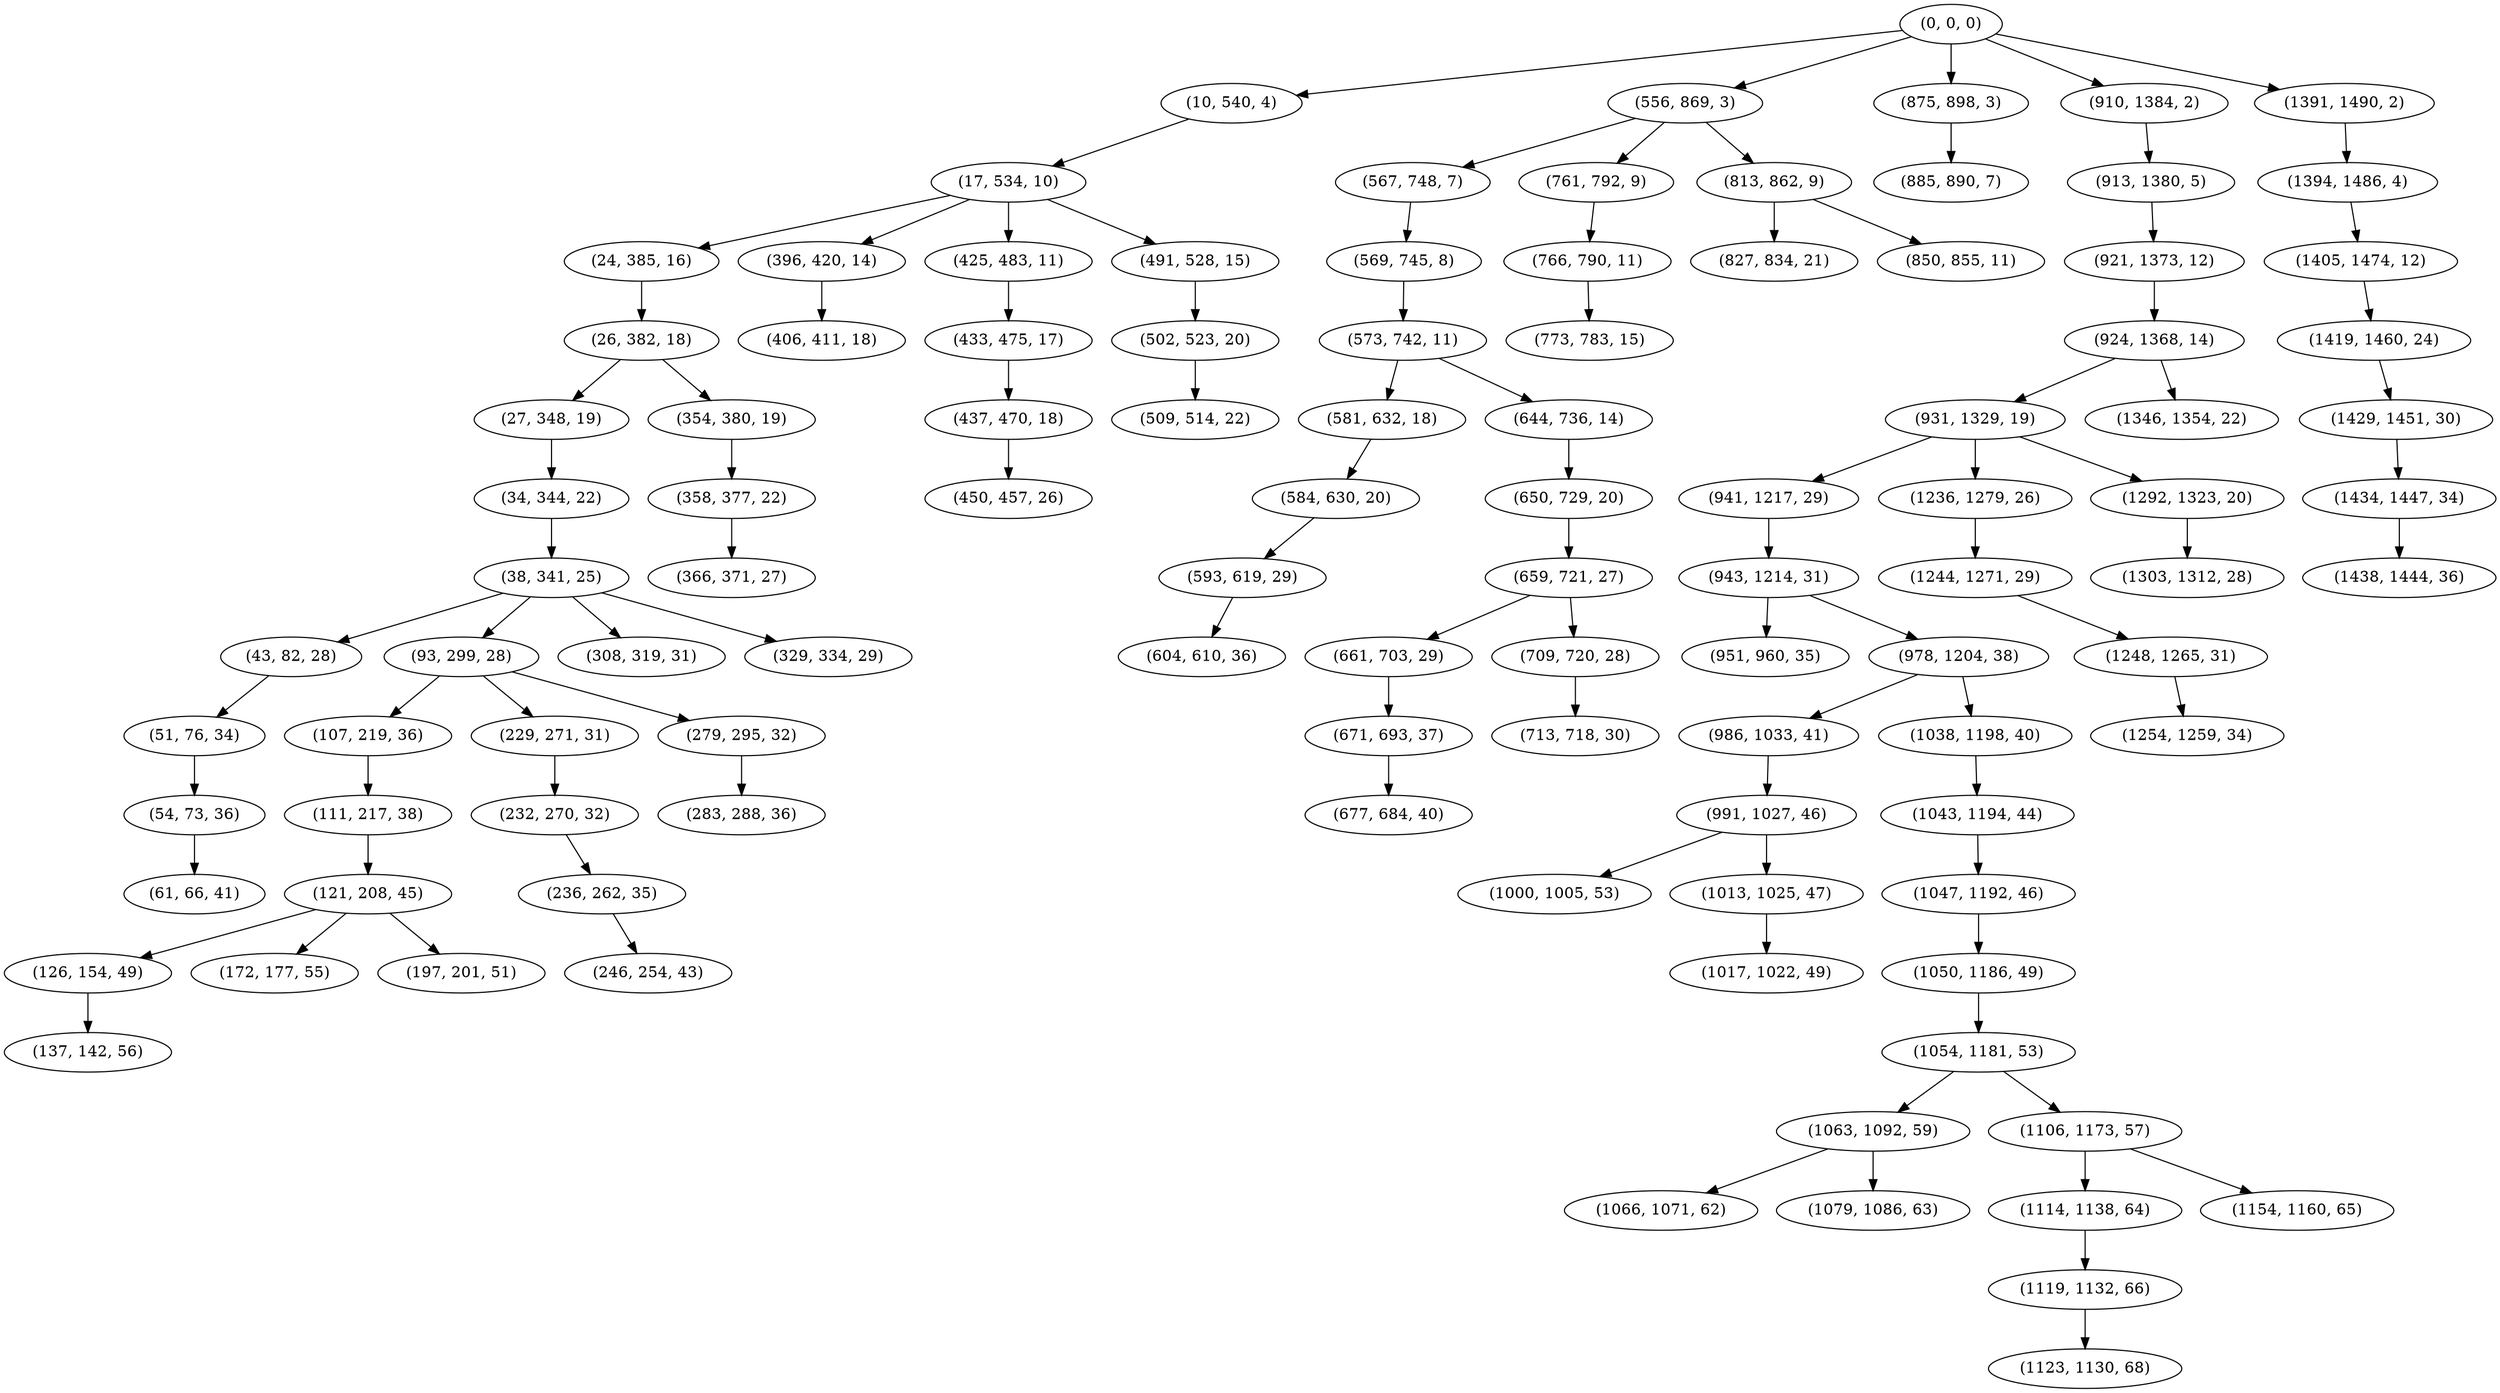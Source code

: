 digraph tree {
    "(0, 0, 0)";
    "(10, 540, 4)";
    "(17, 534, 10)";
    "(24, 385, 16)";
    "(26, 382, 18)";
    "(27, 348, 19)";
    "(34, 344, 22)";
    "(38, 341, 25)";
    "(43, 82, 28)";
    "(51, 76, 34)";
    "(54, 73, 36)";
    "(61, 66, 41)";
    "(93, 299, 28)";
    "(107, 219, 36)";
    "(111, 217, 38)";
    "(121, 208, 45)";
    "(126, 154, 49)";
    "(137, 142, 56)";
    "(172, 177, 55)";
    "(197, 201, 51)";
    "(229, 271, 31)";
    "(232, 270, 32)";
    "(236, 262, 35)";
    "(246, 254, 43)";
    "(279, 295, 32)";
    "(283, 288, 36)";
    "(308, 319, 31)";
    "(329, 334, 29)";
    "(354, 380, 19)";
    "(358, 377, 22)";
    "(366, 371, 27)";
    "(396, 420, 14)";
    "(406, 411, 18)";
    "(425, 483, 11)";
    "(433, 475, 17)";
    "(437, 470, 18)";
    "(450, 457, 26)";
    "(491, 528, 15)";
    "(502, 523, 20)";
    "(509, 514, 22)";
    "(556, 869, 3)";
    "(567, 748, 7)";
    "(569, 745, 8)";
    "(573, 742, 11)";
    "(581, 632, 18)";
    "(584, 630, 20)";
    "(593, 619, 29)";
    "(604, 610, 36)";
    "(644, 736, 14)";
    "(650, 729, 20)";
    "(659, 721, 27)";
    "(661, 703, 29)";
    "(671, 693, 37)";
    "(677, 684, 40)";
    "(709, 720, 28)";
    "(713, 718, 30)";
    "(761, 792, 9)";
    "(766, 790, 11)";
    "(773, 783, 15)";
    "(813, 862, 9)";
    "(827, 834, 21)";
    "(850, 855, 11)";
    "(875, 898, 3)";
    "(885, 890, 7)";
    "(910, 1384, 2)";
    "(913, 1380, 5)";
    "(921, 1373, 12)";
    "(924, 1368, 14)";
    "(931, 1329, 19)";
    "(941, 1217, 29)";
    "(943, 1214, 31)";
    "(951, 960, 35)";
    "(978, 1204, 38)";
    "(986, 1033, 41)";
    "(991, 1027, 46)";
    "(1000, 1005, 53)";
    "(1013, 1025, 47)";
    "(1017, 1022, 49)";
    "(1038, 1198, 40)";
    "(1043, 1194, 44)";
    "(1047, 1192, 46)";
    "(1050, 1186, 49)";
    "(1054, 1181, 53)";
    "(1063, 1092, 59)";
    "(1066, 1071, 62)";
    "(1079, 1086, 63)";
    "(1106, 1173, 57)";
    "(1114, 1138, 64)";
    "(1119, 1132, 66)";
    "(1123, 1130, 68)";
    "(1154, 1160, 65)";
    "(1236, 1279, 26)";
    "(1244, 1271, 29)";
    "(1248, 1265, 31)";
    "(1254, 1259, 34)";
    "(1292, 1323, 20)";
    "(1303, 1312, 28)";
    "(1346, 1354, 22)";
    "(1391, 1490, 2)";
    "(1394, 1486, 4)";
    "(1405, 1474, 12)";
    "(1419, 1460, 24)";
    "(1429, 1451, 30)";
    "(1434, 1447, 34)";
    "(1438, 1444, 36)";
    "(0, 0, 0)" -> "(10, 540, 4)";
    "(0, 0, 0)" -> "(556, 869, 3)";
    "(0, 0, 0)" -> "(875, 898, 3)";
    "(0, 0, 0)" -> "(910, 1384, 2)";
    "(0, 0, 0)" -> "(1391, 1490, 2)";
    "(10, 540, 4)" -> "(17, 534, 10)";
    "(17, 534, 10)" -> "(24, 385, 16)";
    "(17, 534, 10)" -> "(396, 420, 14)";
    "(17, 534, 10)" -> "(425, 483, 11)";
    "(17, 534, 10)" -> "(491, 528, 15)";
    "(24, 385, 16)" -> "(26, 382, 18)";
    "(26, 382, 18)" -> "(27, 348, 19)";
    "(26, 382, 18)" -> "(354, 380, 19)";
    "(27, 348, 19)" -> "(34, 344, 22)";
    "(34, 344, 22)" -> "(38, 341, 25)";
    "(38, 341, 25)" -> "(43, 82, 28)";
    "(38, 341, 25)" -> "(93, 299, 28)";
    "(38, 341, 25)" -> "(308, 319, 31)";
    "(38, 341, 25)" -> "(329, 334, 29)";
    "(43, 82, 28)" -> "(51, 76, 34)";
    "(51, 76, 34)" -> "(54, 73, 36)";
    "(54, 73, 36)" -> "(61, 66, 41)";
    "(93, 299, 28)" -> "(107, 219, 36)";
    "(93, 299, 28)" -> "(229, 271, 31)";
    "(93, 299, 28)" -> "(279, 295, 32)";
    "(107, 219, 36)" -> "(111, 217, 38)";
    "(111, 217, 38)" -> "(121, 208, 45)";
    "(121, 208, 45)" -> "(126, 154, 49)";
    "(121, 208, 45)" -> "(172, 177, 55)";
    "(121, 208, 45)" -> "(197, 201, 51)";
    "(126, 154, 49)" -> "(137, 142, 56)";
    "(229, 271, 31)" -> "(232, 270, 32)";
    "(232, 270, 32)" -> "(236, 262, 35)";
    "(236, 262, 35)" -> "(246, 254, 43)";
    "(279, 295, 32)" -> "(283, 288, 36)";
    "(354, 380, 19)" -> "(358, 377, 22)";
    "(358, 377, 22)" -> "(366, 371, 27)";
    "(396, 420, 14)" -> "(406, 411, 18)";
    "(425, 483, 11)" -> "(433, 475, 17)";
    "(433, 475, 17)" -> "(437, 470, 18)";
    "(437, 470, 18)" -> "(450, 457, 26)";
    "(491, 528, 15)" -> "(502, 523, 20)";
    "(502, 523, 20)" -> "(509, 514, 22)";
    "(556, 869, 3)" -> "(567, 748, 7)";
    "(556, 869, 3)" -> "(761, 792, 9)";
    "(556, 869, 3)" -> "(813, 862, 9)";
    "(567, 748, 7)" -> "(569, 745, 8)";
    "(569, 745, 8)" -> "(573, 742, 11)";
    "(573, 742, 11)" -> "(581, 632, 18)";
    "(573, 742, 11)" -> "(644, 736, 14)";
    "(581, 632, 18)" -> "(584, 630, 20)";
    "(584, 630, 20)" -> "(593, 619, 29)";
    "(593, 619, 29)" -> "(604, 610, 36)";
    "(644, 736, 14)" -> "(650, 729, 20)";
    "(650, 729, 20)" -> "(659, 721, 27)";
    "(659, 721, 27)" -> "(661, 703, 29)";
    "(659, 721, 27)" -> "(709, 720, 28)";
    "(661, 703, 29)" -> "(671, 693, 37)";
    "(671, 693, 37)" -> "(677, 684, 40)";
    "(709, 720, 28)" -> "(713, 718, 30)";
    "(761, 792, 9)" -> "(766, 790, 11)";
    "(766, 790, 11)" -> "(773, 783, 15)";
    "(813, 862, 9)" -> "(827, 834, 21)";
    "(813, 862, 9)" -> "(850, 855, 11)";
    "(875, 898, 3)" -> "(885, 890, 7)";
    "(910, 1384, 2)" -> "(913, 1380, 5)";
    "(913, 1380, 5)" -> "(921, 1373, 12)";
    "(921, 1373, 12)" -> "(924, 1368, 14)";
    "(924, 1368, 14)" -> "(931, 1329, 19)";
    "(924, 1368, 14)" -> "(1346, 1354, 22)";
    "(931, 1329, 19)" -> "(941, 1217, 29)";
    "(931, 1329, 19)" -> "(1236, 1279, 26)";
    "(931, 1329, 19)" -> "(1292, 1323, 20)";
    "(941, 1217, 29)" -> "(943, 1214, 31)";
    "(943, 1214, 31)" -> "(951, 960, 35)";
    "(943, 1214, 31)" -> "(978, 1204, 38)";
    "(978, 1204, 38)" -> "(986, 1033, 41)";
    "(978, 1204, 38)" -> "(1038, 1198, 40)";
    "(986, 1033, 41)" -> "(991, 1027, 46)";
    "(991, 1027, 46)" -> "(1000, 1005, 53)";
    "(991, 1027, 46)" -> "(1013, 1025, 47)";
    "(1013, 1025, 47)" -> "(1017, 1022, 49)";
    "(1038, 1198, 40)" -> "(1043, 1194, 44)";
    "(1043, 1194, 44)" -> "(1047, 1192, 46)";
    "(1047, 1192, 46)" -> "(1050, 1186, 49)";
    "(1050, 1186, 49)" -> "(1054, 1181, 53)";
    "(1054, 1181, 53)" -> "(1063, 1092, 59)";
    "(1054, 1181, 53)" -> "(1106, 1173, 57)";
    "(1063, 1092, 59)" -> "(1066, 1071, 62)";
    "(1063, 1092, 59)" -> "(1079, 1086, 63)";
    "(1106, 1173, 57)" -> "(1114, 1138, 64)";
    "(1106, 1173, 57)" -> "(1154, 1160, 65)";
    "(1114, 1138, 64)" -> "(1119, 1132, 66)";
    "(1119, 1132, 66)" -> "(1123, 1130, 68)";
    "(1236, 1279, 26)" -> "(1244, 1271, 29)";
    "(1244, 1271, 29)" -> "(1248, 1265, 31)";
    "(1248, 1265, 31)" -> "(1254, 1259, 34)";
    "(1292, 1323, 20)" -> "(1303, 1312, 28)";
    "(1391, 1490, 2)" -> "(1394, 1486, 4)";
    "(1394, 1486, 4)" -> "(1405, 1474, 12)";
    "(1405, 1474, 12)" -> "(1419, 1460, 24)";
    "(1419, 1460, 24)" -> "(1429, 1451, 30)";
    "(1429, 1451, 30)" -> "(1434, 1447, 34)";
    "(1434, 1447, 34)" -> "(1438, 1444, 36)";
}
